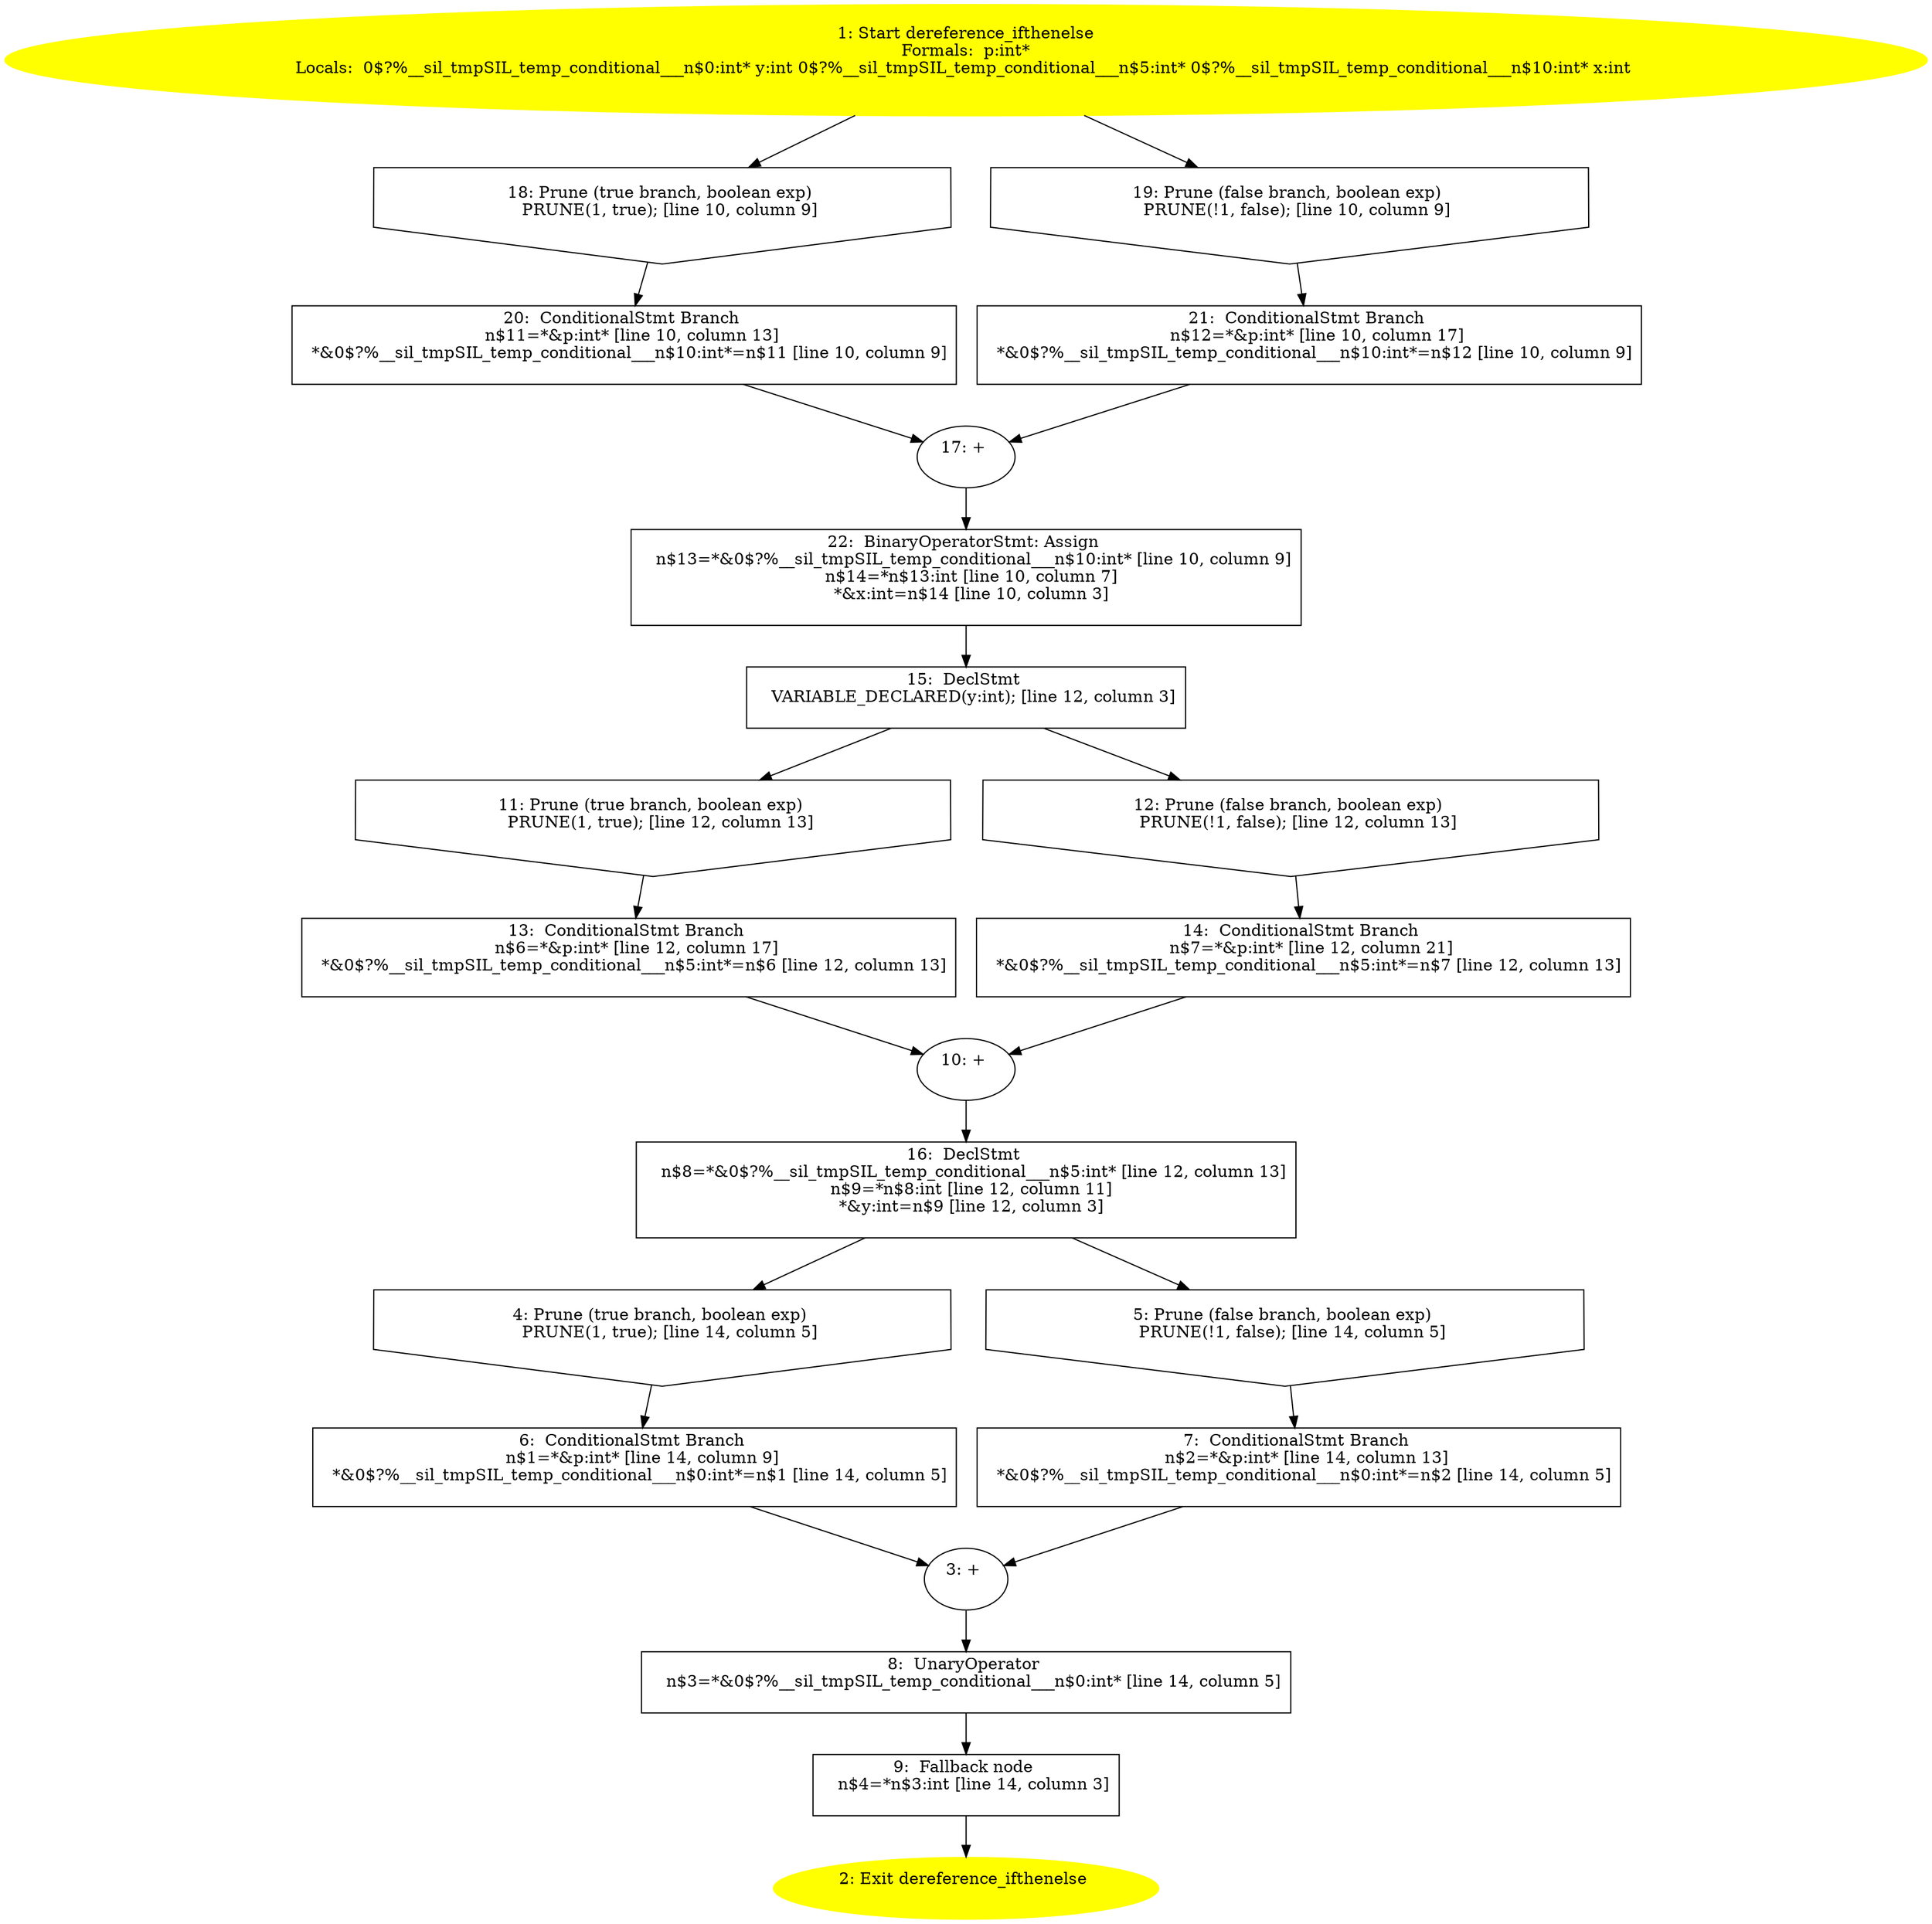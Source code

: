 /* @generated */
digraph cfg {
"dereference_ifthenelse.aa3447116ff03cffc729c06c91821cdc_1" [label="1: Start dereference_ifthenelse\nFormals:  p:int*\nLocals:  0$?%__sil_tmpSIL_temp_conditional___n$0:int* y:int 0$?%__sil_tmpSIL_temp_conditional___n$5:int* 0$?%__sil_tmpSIL_temp_conditional___n$10:int* x:int \n  " color=yellow style=filled]
	

	 "dereference_ifthenelse.aa3447116ff03cffc729c06c91821cdc_1" -> "dereference_ifthenelse.aa3447116ff03cffc729c06c91821cdc_18" ;
	 "dereference_ifthenelse.aa3447116ff03cffc729c06c91821cdc_1" -> "dereference_ifthenelse.aa3447116ff03cffc729c06c91821cdc_19" ;
"dereference_ifthenelse.aa3447116ff03cffc729c06c91821cdc_2" [label="2: Exit dereference_ifthenelse \n  " color=yellow style=filled]
	

"dereference_ifthenelse.aa3447116ff03cffc729c06c91821cdc_3" [label="3: + \n  " ]
	

	 "dereference_ifthenelse.aa3447116ff03cffc729c06c91821cdc_3" -> "dereference_ifthenelse.aa3447116ff03cffc729c06c91821cdc_8" ;
"dereference_ifthenelse.aa3447116ff03cffc729c06c91821cdc_4" [label="4: Prune (true branch, boolean exp) \n   PRUNE(1, true); [line 14, column 5]\n " shape="invhouse"]
	

	 "dereference_ifthenelse.aa3447116ff03cffc729c06c91821cdc_4" -> "dereference_ifthenelse.aa3447116ff03cffc729c06c91821cdc_6" ;
"dereference_ifthenelse.aa3447116ff03cffc729c06c91821cdc_5" [label="5: Prune (false branch, boolean exp) \n   PRUNE(!1, false); [line 14, column 5]\n " shape="invhouse"]
	

	 "dereference_ifthenelse.aa3447116ff03cffc729c06c91821cdc_5" -> "dereference_ifthenelse.aa3447116ff03cffc729c06c91821cdc_7" ;
"dereference_ifthenelse.aa3447116ff03cffc729c06c91821cdc_6" [label="6:  ConditionalStmt Branch \n   n$1=*&p:int* [line 14, column 9]\n  *&0$?%__sil_tmpSIL_temp_conditional___n$0:int*=n$1 [line 14, column 5]\n " shape="box"]
	

	 "dereference_ifthenelse.aa3447116ff03cffc729c06c91821cdc_6" -> "dereference_ifthenelse.aa3447116ff03cffc729c06c91821cdc_3" ;
"dereference_ifthenelse.aa3447116ff03cffc729c06c91821cdc_7" [label="7:  ConditionalStmt Branch \n   n$2=*&p:int* [line 14, column 13]\n  *&0$?%__sil_tmpSIL_temp_conditional___n$0:int*=n$2 [line 14, column 5]\n " shape="box"]
	

	 "dereference_ifthenelse.aa3447116ff03cffc729c06c91821cdc_7" -> "dereference_ifthenelse.aa3447116ff03cffc729c06c91821cdc_3" ;
"dereference_ifthenelse.aa3447116ff03cffc729c06c91821cdc_8" [label="8:  UnaryOperator \n   n$3=*&0$?%__sil_tmpSIL_temp_conditional___n$0:int* [line 14, column 5]\n " shape="box"]
	

	 "dereference_ifthenelse.aa3447116ff03cffc729c06c91821cdc_8" -> "dereference_ifthenelse.aa3447116ff03cffc729c06c91821cdc_9" ;
"dereference_ifthenelse.aa3447116ff03cffc729c06c91821cdc_9" [label="9:  Fallback node \n   n$4=*n$3:int [line 14, column 3]\n " shape="box"]
	

	 "dereference_ifthenelse.aa3447116ff03cffc729c06c91821cdc_9" -> "dereference_ifthenelse.aa3447116ff03cffc729c06c91821cdc_2" ;
"dereference_ifthenelse.aa3447116ff03cffc729c06c91821cdc_10" [label="10: + \n  " ]
	

	 "dereference_ifthenelse.aa3447116ff03cffc729c06c91821cdc_10" -> "dereference_ifthenelse.aa3447116ff03cffc729c06c91821cdc_16" ;
"dereference_ifthenelse.aa3447116ff03cffc729c06c91821cdc_11" [label="11: Prune (true branch, boolean exp) \n   PRUNE(1, true); [line 12, column 13]\n " shape="invhouse"]
	

	 "dereference_ifthenelse.aa3447116ff03cffc729c06c91821cdc_11" -> "dereference_ifthenelse.aa3447116ff03cffc729c06c91821cdc_13" ;
"dereference_ifthenelse.aa3447116ff03cffc729c06c91821cdc_12" [label="12: Prune (false branch, boolean exp) \n   PRUNE(!1, false); [line 12, column 13]\n " shape="invhouse"]
	

	 "dereference_ifthenelse.aa3447116ff03cffc729c06c91821cdc_12" -> "dereference_ifthenelse.aa3447116ff03cffc729c06c91821cdc_14" ;
"dereference_ifthenelse.aa3447116ff03cffc729c06c91821cdc_13" [label="13:  ConditionalStmt Branch \n   n$6=*&p:int* [line 12, column 17]\n  *&0$?%__sil_tmpSIL_temp_conditional___n$5:int*=n$6 [line 12, column 13]\n " shape="box"]
	

	 "dereference_ifthenelse.aa3447116ff03cffc729c06c91821cdc_13" -> "dereference_ifthenelse.aa3447116ff03cffc729c06c91821cdc_10" ;
"dereference_ifthenelse.aa3447116ff03cffc729c06c91821cdc_14" [label="14:  ConditionalStmt Branch \n   n$7=*&p:int* [line 12, column 21]\n  *&0$?%__sil_tmpSIL_temp_conditional___n$5:int*=n$7 [line 12, column 13]\n " shape="box"]
	

	 "dereference_ifthenelse.aa3447116ff03cffc729c06c91821cdc_14" -> "dereference_ifthenelse.aa3447116ff03cffc729c06c91821cdc_10" ;
"dereference_ifthenelse.aa3447116ff03cffc729c06c91821cdc_15" [label="15:  DeclStmt \n   VARIABLE_DECLARED(y:int); [line 12, column 3]\n " shape="box"]
	

	 "dereference_ifthenelse.aa3447116ff03cffc729c06c91821cdc_15" -> "dereference_ifthenelse.aa3447116ff03cffc729c06c91821cdc_11" ;
	 "dereference_ifthenelse.aa3447116ff03cffc729c06c91821cdc_15" -> "dereference_ifthenelse.aa3447116ff03cffc729c06c91821cdc_12" ;
"dereference_ifthenelse.aa3447116ff03cffc729c06c91821cdc_16" [label="16:  DeclStmt \n   n$8=*&0$?%__sil_tmpSIL_temp_conditional___n$5:int* [line 12, column 13]\n  n$9=*n$8:int [line 12, column 11]\n  *&y:int=n$9 [line 12, column 3]\n " shape="box"]
	

	 "dereference_ifthenelse.aa3447116ff03cffc729c06c91821cdc_16" -> "dereference_ifthenelse.aa3447116ff03cffc729c06c91821cdc_4" ;
	 "dereference_ifthenelse.aa3447116ff03cffc729c06c91821cdc_16" -> "dereference_ifthenelse.aa3447116ff03cffc729c06c91821cdc_5" ;
"dereference_ifthenelse.aa3447116ff03cffc729c06c91821cdc_17" [label="17: + \n  " ]
	

	 "dereference_ifthenelse.aa3447116ff03cffc729c06c91821cdc_17" -> "dereference_ifthenelse.aa3447116ff03cffc729c06c91821cdc_22" ;
"dereference_ifthenelse.aa3447116ff03cffc729c06c91821cdc_18" [label="18: Prune (true branch, boolean exp) \n   PRUNE(1, true); [line 10, column 9]\n " shape="invhouse"]
	

	 "dereference_ifthenelse.aa3447116ff03cffc729c06c91821cdc_18" -> "dereference_ifthenelse.aa3447116ff03cffc729c06c91821cdc_20" ;
"dereference_ifthenelse.aa3447116ff03cffc729c06c91821cdc_19" [label="19: Prune (false branch, boolean exp) \n   PRUNE(!1, false); [line 10, column 9]\n " shape="invhouse"]
	

	 "dereference_ifthenelse.aa3447116ff03cffc729c06c91821cdc_19" -> "dereference_ifthenelse.aa3447116ff03cffc729c06c91821cdc_21" ;
"dereference_ifthenelse.aa3447116ff03cffc729c06c91821cdc_20" [label="20:  ConditionalStmt Branch \n   n$11=*&p:int* [line 10, column 13]\n  *&0$?%__sil_tmpSIL_temp_conditional___n$10:int*=n$11 [line 10, column 9]\n " shape="box"]
	

	 "dereference_ifthenelse.aa3447116ff03cffc729c06c91821cdc_20" -> "dereference_ifthenelse.aa3447116ff03cffc729c06c91821cdc_17" ;
"dereference_ifthenelse.aa3447116ff03cffc729c06c91821cdc_21" [label="21:  ConditionalStmt Branch \n   n$12=*&p:int* [line 10, column 17]\n  *&0$?%__sil_tmpSIL_temp_conditional___n$10:int*=n$12 [line 10, column 9]\n " shape="box"]
	

	 "dereference_ifthenelse.aa3447116ff03cffc729c06c91821cdc_21" -> "dereference_ifthenelse.aa3447116ff03cffc729c06c91821cdc_17" ;
"dereference_ifthenelse.aa3447116ff03cffc729c06c91821cdc_22" [label="22:  BinaryOperatorStmt: Assign \n   n$13=*&0$?%__sil_tmpSIL_temp_conditional___n$10:int* [line 10, column 9]\n  n$14=*n$13:int [line 10, column 7]\n  *&x:int=n$14 [line 10, column 3]\n " shape="box"]
	

	 "dereference_ifthenelse.aa3447116ff03cffc729c06c91821cdc_22" -> "dereference_ifthenelse.aa3447116ff03cffc729c06c91821cdc_15" ;
}
